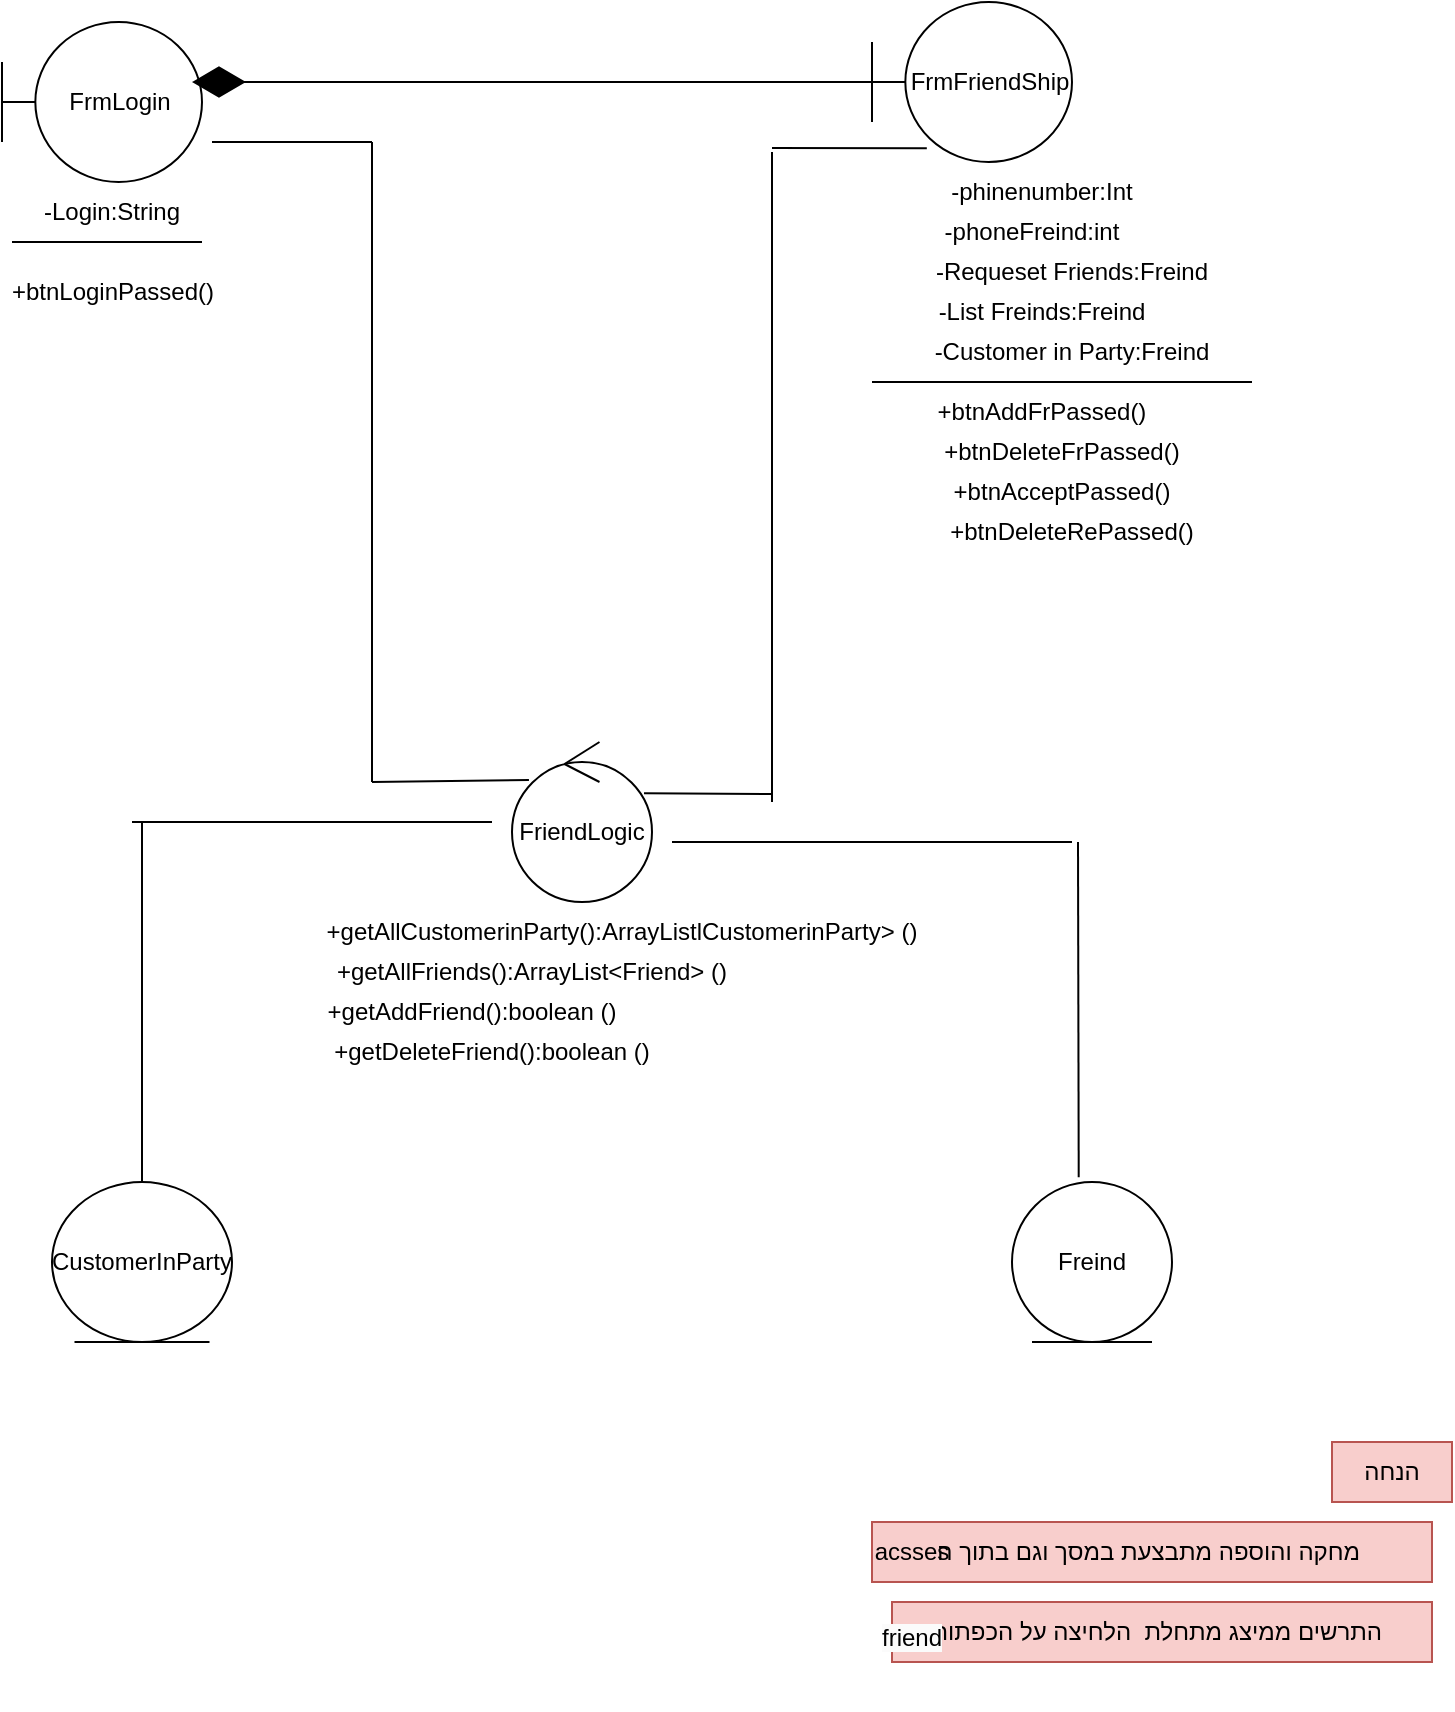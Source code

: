 <mxfile version="21.2.8" type="device">
  <diagram name="‫עמוד-1‬" id="Hl8eN1S2dFDJ-_uOny4v">
    <mxGraphModel dx="1114" dy="709" grid="1" gridSize="10" guides="1" tooltips="1" connect="1" arrows="1" fold="1" page="1" pageScale="1" pageWidth="3300" pageHeight="4681" math="0" shadow="0">
      <root>
        <mxCell id="0" />
        <mxCell id="1" parent="0" />
        <mxCell id="iGfFANopS7RGWPmMnhA6-1" value="FrmLogin" style="shape=umlBoundary;whiteSpace=wrap;html=1;" parent="1" vertex="1">
          <mxGeometry x="115" y="40" width="100" height="80" as="geometry" />
        </mxCell>
        <mxCell id="iGfFANopS7RGWPmMnhA6-3" value="FrmFriendShip" style="shape=umlBoundary;whiteSpace=wrap;html=1;" parent="1" vertex="1">
          <mxGeometry x="550" y="30" width="100" height="80" as="geometry" />
        </mxCell>
        <mxCell id="iGfFANopS7RGWPmMnhA6-4" value="FriendLogic" style="ellipse;shape=umlControl;whiteSpace=wrap;html=1;" parent="1" vertex="1">
          <mxGeometry x="370" y="400" width="70" height="80" as="geometry" />
        </mxCell>
        <mxCell id="iGfFANopS7RGWPmMnhA6-8" value="Freind" style="ellipse;shape=umlEntity;whiteSpace=wrap;html=1;" parent="1" vertex="1">
          <mxGeometry x="620" y="620" width="80" height="80" as="geometry" />
        </mxCell>
        <mxCell id="iGfFANopS7RGWPmMnhA6-11" value="CustomerInParty" style="ellipse;shape=umlEntity;whiteSpace=wrap;html=1;" parent="1" vertex="1">
          <mxGeometry x="140" y="620" width="90" height="80" as="geometry" />
        </mxCell>
        <mxCell id="iGfFANopS7RGWPmMnhA6-13" value="-Login:String" style="text;html=1;strokeColor=none;fillColor=none;align=center;verticalAlign=middle;whiteSpace=wrap;rounded=0;" parent="1" vertex="1">
          <mxGeometry x="125" y="120" width="90" height="30" as="geometry" />
        </mxCell>
        <mxCell id="iGfFANopS7RGWPmMnhA6-14" value="+btnLoginPassed()" style="text;html=1;strokeColor=none;fillColor=none;align=center;verticalAlign=middle;whiteSpace=wrap;rounded=0;" parent="1" vertex="1">
          <mxGeometry x="117.5" y="160" width="105" height="30" as="geometry" />
        </mxCell>
        <mxCell id="iGfFANopS7RGWPmMnhA6-17" value="" style="endArrow=none;html=1;rounded=0;entryX=1;entryY=1;entryDx=0;entryDy=0;" parent="1" target="iGfFANopS7RGWPmMnhA6-13" edge="1">
          <mxGeometry width="50" height="50" relative="1" as="geometry">
            <mxPoint x="120" y="150" as="sourcePoint" />
            <mxPoint x="420" y="330" as="targetPoint" />
          </mxGeometry>
        </mxCell>
        <mxCell id="iGfFANopS7RGWPmMnhA6-18" value="-phinenumber:Int" style="text;html=1;strokeColor=none;fillColor=none;align=center;verticalAlign=middle;whiteSpace=wrap;rounded=0;" parent="1" vertex="1">
          <mxGeometry x="580" y="110" width="110" height="30" as="geometry" />
        </mxCell>
        <mxCell id="iGfFANopS7RGWPmMnhA6-19" value="-phoneFreind:int" style="text;html=1;strokeColor=none;fillColor=none;align=center;verticalAlign=middle;whiteSpace=wrap;rounded=0;" parent="1" vertex="1">
          <mxGeometry x="575" y="130" width="110" height="30" as="geometry" />
        </mxCell>
        <mxCell id="iGfFANopS7RGWPmMnhA6-21" value="-Requeset Friends:Freind" style="text;html=1;strokeColor=none;fillColor=none;align=center;verticalAlign=middle;whiteSpace=wrap;rounded=0;" parent="1" vertex="1">
          <mxGeometry x="575" y="150" width="150" height="30" as="geometry" />
        </mxCell>
        <mxCell id="iGfFANopS7RGWPmMnhA6-24" value="-List Freinds:Freind" style="text;html=1;strokeColor=none;fillColor=none;align=center;verticalAlign=middle;whiteSpace=wrap;rounded=0;" parent="1" vertex="1">
          <mxGeometry x="560" y="170" width="150" height="30" as="geometry" />
        </mxCell>
        <mxCell id="iGfFANopS7RGWPmMnhA6-25" value="-Customer in Party:Freind" style="text;html=1;strokeColor=none;fillColor=none;align=center;verticalAlign=middle;whiteSpace=wrap;rounded=0;" parent="1" vertex="1">
          <mxGeometry x="575" y="190" width="150" height="30" as="geometry" />
        </mxCell>
        <mxCell id="iGfFANopS7RGWPmMnhA6-26" value="" style="endArrow=none;html=1;rounded=0;" parent="1" edge="1">
          <mxGeometry width="50" height="50" relative="1" as="geometry">
            <mxPoint x="550" y="220" as="sourcePoint" />
            <mxPoint x="740" y="220" as="targetPoint" />
            <Array as="points">
              <mxPoint x="640" y="220" />
            </Array>
          </mxGeometry>
        </mxCell>
        <mxCell id="iGfFANopS7RGWPmMnhA6-27" value="+btnDeleteRePassed()" style="text;html=1;strokeColor=none;fillColor=none;align=center;verticalAlign=middle;whiteSpace=wrap;rounded=0;" parent="1" vertex="1">
          <mxGeometry x="575" y="280" width="150" height="30" as="geometry" />
        </mxCell>
        <mxCell id="iGfFANopS7RGWPmMnhA6-28" value="+btnAddFrPassed()" style="text;html=1;strokeColor=none;fillColor=none;align=center;verticalAlign=middle;whiteSpace=wrap;rounded=0;" parent="1" vertex="1">
          <mxGeometry x="560" y="220" width="150" height="30" as="geometry" />
        </mxCell>
        <mxCell id="iGfFANopS7RGWPmMnhA6-29" value="+btnDeleteFrPassed()" style="text;html=1;strokeColor=none;fillColor=none;align=center;verticalAlign=middle;whiteSpace=wrap;rounded=0;" parent="1" vertex="1">
          <mxGeometry x="570" y="240" width="150" height="30" as="geometry" />
        </mxCell>
        <mxCell id="iGfFANopS7RGWPmMnhA6-30" value="+btnAcceptPassed()" style="text;html=1;strokeColor=none;fillColor=none;align=center;verticalAlign=middle;whiteSpace=wrap;rounded=0;" parent="1" vertex="1">
          <mxGeometry x="570" y="260" width="150" height="30" as="geometry" />
        </mxCell>
        <mxCell id="iGfFANopS7RGWPmMnhA6-31" value="" style="endArrow=none;html=1;rounded=0;" parent="1" edge="1">
          <mxGeometry width="50" height="50" relative="1" as="geometry">
            <mxPoint x="300" y="420" as="sourcePoint" />
            <mxPoint x="300" y="100" as="targetPoint" />
          </mxGeometry>
        </mxCell>
        <mxCell id="iGfFANopS7RGWPmMnhA6-32" value="" style="endArrow=none;html=1;rounded=0;" parent="1" edge="1">
          <mxGeometry width="50" height="50" relative="1" as="geometry">
            <mxPoint x="500" y="430" as="sourcePoint" />
            <mxPoint x="500" y="105" as="targetPoint" />
          </mxGeometry>
        </mxCell>
        <mxCell id="iGfFANopS7RGWPmMnhA6-33" value="" style="endArrow=none;html=1;rounded=0;entryX=0.274;entryY=0.914;entryDx=0;entryDy=0;entryPerimeter=0;" parent="1" target="iGfFANopS7RGWPmMnhA6-3" edge="1">
          <mxGeometry width="50" height="50" relative="1" as="geometry">
            <mxPoint x="500" y="103" as="sourcePoint" />
            <mxPoint x="800" y="80" as="targetPoint" />
          </mxGeometry>
        </mxCell>
        <mxCell id="iGfFANopS7RGWPmMnhA6-34" value="" style="endArrow=none;html=1;rounded=0;exitX=0.943;exitY=0.321;exitDx=0;exitDy=0;exitPerimeter=0;" parent="1" source="iGfFANopS7RGWPmMnhA6-4" edge="1">
          <mxGeometry width="50" height="50" relative="1" as="geometry">
            <mxPoint x="430" y="290" as="sourcePoint" />
            <mxPoint x="500" y="426" as="targetPoint" />
          </mxGeometry>
        </mxCell>
        <mxCell id="iGfFANopS7RGWPmMnhA6-35" value="" style="endArrow=none;html=1;rounded=0;exitX=0.5;exitY=0;exitDx=0;exitDy=0;" parent="1" source="iGfFANopS7RGWPmMnhA6-11" edge="1">
          <mxGeometry width="50" height="50" relative="1" as="geometry">
            <mxPoint x="440" y="480" as="sourcePoint" />
            <mxPoint x="185" y="440" as="targetPoint" />
          </mxGeometry>
        </mxCell>
        <mxCell id="iGfFANopS7RGWPmMnhA6-36" value="" style="endArrow=none;html=1;rounded=0;" parent="1" edge="1">
          <mxGeometry width="50" height="50" relative="1" as="geometry">
            <mxPoint x="180" y="440" as="sourcePoint" />
            <mxPoint x="360" y="440" as="targetPoint" />
          </mxGeometry>
        </mxCell>
        <mxCell id="iGfFANopS7RGWPmMnhA6-37" value="" style="endArrow=none;html=1;rounded=0;exitX=0.417;exitY=-0.029;exitDx=0;exitDy=0;exitPerimeter=0;" parent="1" source="iGfFANopS7RGWPmMnhA6-8" edge="1">
          <mxGeometry width="50" height="50" relative="1" as="geometry">
            <mxPoint x="440" y="480" as="sourcePoint" />
            <mxPoint x="653" y="450" as="targetPoint" />
          </mxGeometry>
        </mxCell>
        <mxCell id="iGfFANopS7RGWPmMnhA6-38" value="" style="endArrow=none;html=1;rounded=0;" parent="1" edge="1">
          <mxGeometry width="50" height="50" relative="1" as="geometry">
            <mxPoint x="450" y="450" as="sourcePoint" />
            <mxPoint x="650" y="450" as="targetPoint" />
          </mxGeometry>
        </mxCell>
        <mxCell id="iGfFANopS7RGWPmMnhA6-39" value="" style="endArrow=none;html=1;rounded=0;" parent="1" edge="1">
          <mxGeometry width="50" height="50" relative="1" as="geometry">
            <mxPoint x="220" y="100" as="sourcePoint" />
            <mxPoint x="300" y="100" as="targetPoint" />
          </mxGeometry>
        </mxCell>
        <mxCell id="iGfFANopS7RGWPmMnhA6-40" value="" style="endArrow=none;html=1;rounded=0;entryX=0.121;entryY=0.238;entryDx=0;entryDy=0;entryPerimeter=0;" parent="1" target="iGfFANopS7RGWPmMnhA6-4" edge="1">
          <mxGeometry width="50" height="50" relative="1" as="geometry">
            <mxPoint x="300" y="420" as="sourcePoint" />
            <mxPoint x="360" y="420" as="targetPoint" />
          </mxGeometry>
        </mxCell>
        <mxCell id="iGfFANopS7RGWPmMnhA6-41" value="+getAllCustomerinParty():ArrayListlCustomerinParty&amp;gt; ()" style="text;html=1;strokeColor=none;fillColor=none;align=center;verticalAlign=middle;whiteSpace=wrap;rounded=0;" parent="1" vertex="1">
          <mxGeometry x="270" y="480" width="310" height="30" as="geometry" />
        </mxCell>
        <mxCell id="iGfFANopS7RGWPmMnhA6-42" value="+getAllFriends():ArrayList&amp;lt;Friend&amp;gt; ()" style="text;html=1;strokeColor=none;fillColor=none;align=center;verticalAlign=middle;whiteSpace=wrap;rounded=0;" parent="1" vertex="1">
          <mxGeometry x="260" y="500" width="240" height="30" as="geometry" />
        </mxCell>
        <mxCell id="iGfFANopS7RGWPmMnhA6-43" value="+getAddFriend():boolean ()" style="text;html=1;strokeColor=none;fillColor=none;align=center;verticalAlign=middle;whiteSpace=wrap;rounded=0;" parent="1" vertex="1">
          <mxGeometry x="230" y="520" width="240" height="30" as="geometry" />
        </mxCell>
        <mxCell id="iGfFANopS7RGWPmMnhA6-44" value="+getDeleteFriend():boolean ()" style="text;html=1;strokeColor=none;fillColor=none;align=center;verticalAlign=middle;whiteSpace=wrap;rounded=0;" parent="1" vertex="1">
          <mxGeometry x="240" y="540" width="240" height="30" as="geometry" />
        </mxCell>
        <mxCell id="iGfFANopS7RGWPmMnhA6-45" value="" style="endArrow=diamondThin;endFill=1;endSize=24;html=1;rounded=0;" parent="1" source="iGfFANopS7RGWPmMnhA6-3" edge="1">
          <mxGeometry width="160" relative="1" as="geometry">
            <mxPoint x="380" y="280" as="sourcePoint" />
            <mxPoint x="210" y="70" as="targetPoint" />
          </mxGeometry>
        </mxCell>
        <mxCell id="fi2nuvuIPyFz8dhRNnuH-3" value="מחקה והוספה מתבצעת במסך וגם בתוך ה&amp;nbsp;" style="text;html=1;strokeColor=#b85450;fillColor=#f8cecc;align=center;verticalAlign=middle;whiteSpace=wrap;rounded=0;" parent="1" vertex="1">
          <mxGeometry x="550" y="790" width="280" height="30" as="geometry" />
        </mxCell>
        <mxCell id="fi2nuvuIPyFz8dhRNnuH-4" value="acsses" style="text;html=1;strokeColor=none;fillColor=none;align=center;verticalAlign=middle;whiteSpace=wrap;rounded=0;" parent="1" vertex="1">
          <mxGeometry x="540" y="790" width="60" height="30" as="geometry" />
        </mxCell>
        <mxCell id="fi2nuvuIPyFz8dhRNnuH-5" value="הנחה" style="text;html=1;strokeColor=#b85450;fillColor=#f8cecc;align=center;verticalAlign=middle;whiteSpace=wrap;rounded=0;" parent="1" vertex="1">
          <mxGeometry x="780" y="750" width="60" height="30" as="geometry" />
        </mxCell>
        <mxCell id="I1xckJBKc36-Z01hcPat-2" value="התרשים ממיצג מתחלת&amp;nbsp; הלחיצה על הכפתור&amp;nbsp;" style="text;html=1;strokeColor=#b85450;fillColor=#f8cecc;align=center;verticalAlign=middle;whiteSpace=wrap;rounded=0;" vertex="1" parent="1">
          <mxGeometry x="560" y="830" width="270" height="30" as="geometry" />
        </mxCell>
        <mxCell id="I1xckJBKc36-Z01hcPat-5" value="&#xa;&lt;span style=&quot;color: rgb(0, 0, 0); font-family: Helvetica; font-size: 12px; font-style: normal; font-variant-ligatures: normal; font-variant-caps: normal; font-weight: 400; letter-spacing: normal; orphans: 2; text-align: center; text-indent: 0px; text-transform: none; widows: 2; word-spacing: 0px; -webkit-text-stroke-width: 0px; background-color: rgb(251, 251, 251); text-decoration-thickness: initial; text-decoration-style: initial; text-decoration-color: initial; float: none; display: inline !important;&quot;&gt;friend&lt;/span&gt;&#xa;&#xa;" style="text;html=1;align=center;verticalAlign=middle;whiteSpace=wrap;rounded=0;" vertex="1" parent="1">
          <mxGeometry x="540" y="840" width="60" height="30" as="geometry" />
        </mxCell>
      </root>
    </mxGraphModel>
  </diagram>
</mxfile>
